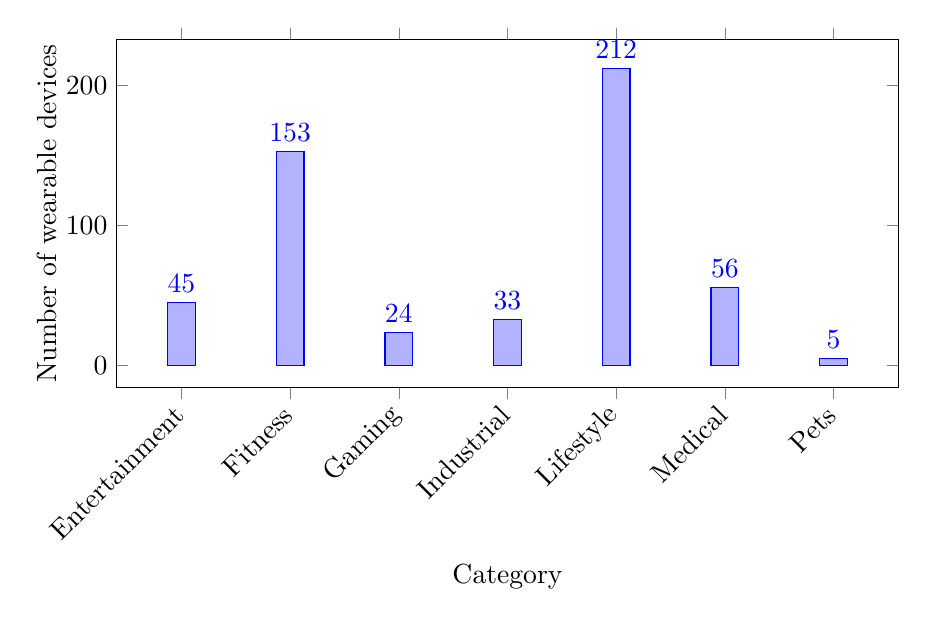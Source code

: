 \begin{tikzpicture}
\begin{axis}[
    height=6cm,
    width=0.95\textwidth,
    xlabel={Category},
    xticklabel style={rotate=45, anchor=east, yshift=-0.5ex},
    ylabel={Number of wearable devices},
    yticklabel style={align=right,inner sep=0pt,xshift=-0.3em},
    nodes near coords align={vertical},
    nodes near coords,
    xtick=data,
    symbolic x coords={Entertainment,Fitness,Gaming,Industrial,Lifestyle,Medical,Pets},
    ybar,
    ]
    \addplot coordinates {(Entertainment,45) (Fitness,153) (Gaming,24) (Industrial,33) (Lifestyle,212) (Medical,56) (Pets,5)};
\end{axis}
  

\end{tikzpicture}